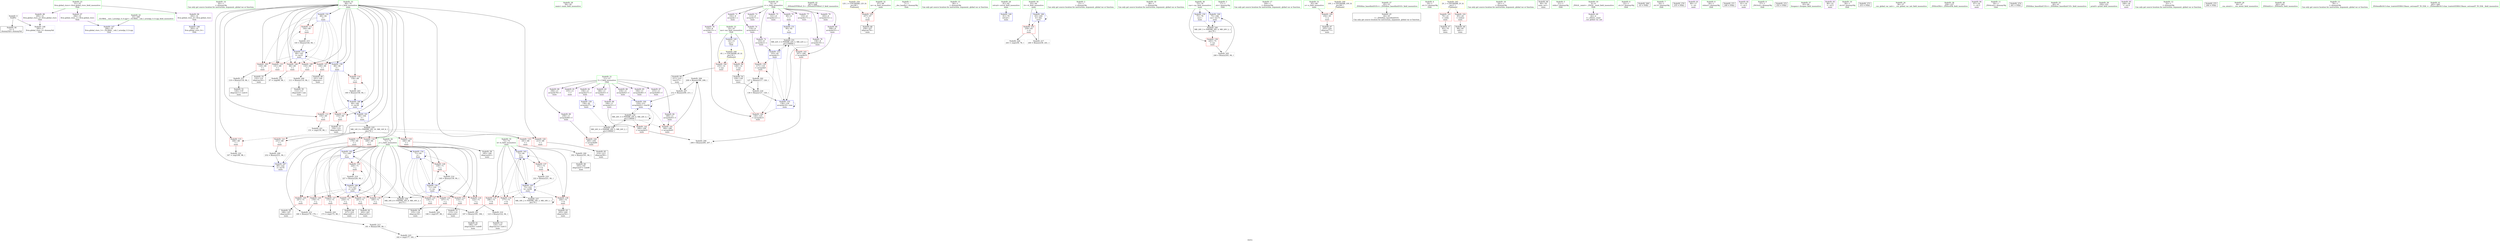 digraph "SVFG" {
	label="SVFG";

	Node0x56437b2df360 [shape=record,color=grey,label="{NodeID: 0\nNullPtr}"];
	Node0x56437b2df360 -> Node0x56437b2f7730[style=solid];
	Node0x56437b2df360 -> Node0x56437b2fed70[style=solid];
	Node0x56437b2f7bd0 [shape=record,color=purple,label="{NodeID: 97\n294\<--31\nllvm.global_ctors_1\<--llvm.global_ctors\nGlob }"];
	Node0x56437b2f7bd0 -> Node0x56437b2fec70[style=solid];
	Node0x56437b2de030 [shape=record,color=green,label="{NodeID: 14\n92\<--1\n\<--dummyObj\nCan only get source location for instruction, argument, global var or function.}"];
	Node0x56437b2f8790 [shape=record,color=red,label="{NodeID: 111\n144\<--69\n\<--i\nmain\n}"];
	Node0x56437b2f8790 -> Node0x56437b303cb0[style=solid];
	Node0x56437b2f68e0 [shape=record,color=green,label="{NodeID: 28\n58\<--59\nmain\<--main_field_insensitive\n}"];
	Node0x56437b303230 [shape=record,color=grey,label="{NodeID: 208\n209 = Binary(190, 208, )\n}"];
	Node0x56437b303230 -> Node0x56437b303130[style=solid];
	Node0x56437b2fda30 [shape=record,color=red,label="{NodeID: 125\n134\<--71\n\<--j\nmain\n}"];
	Node0x56437b2fda30 -> Node0x56437b2f9170[style=solid];
	Node0x56437b2f7530 [shape=record,color=green,label="{NodeID: 42\n267\<--268\n_ZNSolsEPFRSoS_E\<--_ZNSolsEPFRSoS_E_field_insensitive\n}"];
	Node0x56437b304730 [shape=record,color=grey,label="{NodeID: 222\n167 = cmp(166, 98, )\n}"];
	Node0x56437b2fe590 [shape=record,color=red,label="{NodeID: 139\n117\<--116\n\<--arrayidx9\nmain\n}"];
	Node0x56437b2fe590 -> Node0x56437b2fb9e0[style=solid];
	Node0x56437b2f9170 [shape=record,color=black,label="{NodeID: 56\n135\<--134\nidxprom18\<--\nmain\n}"];
	Node0x56437b30ea70 [shape=record,color=black,label="{NodeID: 236\nMR_16V_6 = PHI(MR_16V_8, MR_16V_2, )\npts\{72 \}\n}"];
	Node0x56437b30ea70 -> Node0x56437b2ff900[style=dashed];
	Node0x56437b2ff1b0 [shape=record,color=blue,label="{NodeID: 153\n103\<--92\narrayidx2\<--\nmain\n}"];
	Node0x56437b2ff1b0 -> Node0x56437b2fe590[style=dashed];
	Node0x56437b2ff1b0 -> Node0x56437b2fe660[style=dashed];
	Node0x56437b2ff1b0 -> Node0x56437b2ff350[style=dashed];
	Node0x56437b2ff1b0 -> Node0x56437b30d170[style=dashed];
	Node0x56437b2f9cd0 [shape=record,color=purple,label="{NodeID: 70\n90\<--8\n\<--c\nmain\n}"];
	Node0x56437b2f9cd0 -> Node0x56437b2ff010[style=solid];
	Node0x56437b312610 [shape=record,color=yellow,style=double,label="{NodeID: 250\n12V_1 = ENCHI(MR_12V_0)\npts\{68 \}\nFun[main]}"];
	Node0x56437b312610 -> Node0x56437b2f82b0[style=dashed];
	Node0x56437b2ffd10 [shape=record,color=blue,label="{NodeID: 167\n69\<--232\ni\<--inc70\nmain\n}"];
	Node0x56437b2ffd10 -> Node0x56437b30e570[style=dashed];
	Node0x56437b2fa830 [shape=record,color=purple,label="{NodeID: 84\n189\<--11\narrayidx45\<--f\nmain\n}"];
	Node0x56437b2fa830 -> Node0x56437b2fe730[style=solid];
	Node0x56437b2dcd90 [shape=record,color=green,label="{NodeID: 1\n7\<--1\n__dso_handle\<--dummyObj\nGlob }"];
	Node0x56437b2f7cd0 [shape=record,color=purple,label="{NodeID: 98\n295\<--31\nllvm.global_ctors_2\<--llvm.global_ctors\nGlob }"];
	Node0x56437b2f7cd0 -> Node0x56437b2fed70[style=solid];
	Node0x56437b2de100 [shape=record,color=green,label="{NodeID: 15\n94\<--1\n\<--dummyObj\nCan only get source location for instruction, argument, global var or function.}"];
	Node0x56437b2f8860 [shape=record,color=red,label="{NodeID: 112\n150\<--69\n\<--i\nmain\n}"];
	Node0x56437b2f8860 -> Node0x56437b3045b0[style=solid];
	Node0x56437b2f69b0 [shape=record,color=green,label="{NodeID: 29\n61\<--62\nretval\<--retval_field_insensitive\nmain\n}"];
	Node0x56437b2f69b0 -> Node0x56437b2fee70[style=solid];
	Node0x56437b3033b0 [shape=record,color=grey,label="{NodeID: 209\n232 = Binary(231, 94, )\n}"];
	Node0x56437b3033b0 -> Node0x56437b2ffd10[style=solid];
	Node0x56437b2fdb00 [shape=record,color=red,label="{NodeID: 126\n139\<--71\n\<--j\nmain\n}"];
	Node0x56437b2fdb00 -> Node0x56437b303b30[style=solid];
	Node0x56437b2f7630 [shape=record,color=green,label="{NodeID: 43\n33\<--289\n_GLOBAL__sub_I_ariselpy_0_0.cpp\<--_GLOBAL__sub_I_ariselpy_0_0.cpp_field_insensitive\n}"];
	Node0x56437b2f7630 -> Node0x56437b2fec70[style=solid];
	Node0x56437b3048b0 [shape=record,color=grey,label="{NodeID: 223\n97 = cmp(96, 98, )\n}"];
	Node0x56437b2fe660 [shape=record,color=red,label="{NodeID: 140\n126\<--125\n\<--arrayidx15\nmain\n}"];
	Node0x56437b2fe660 -> Node0x56437b2fb9e0[style=solid];
	Node0x56437b2f9240 [shape=record,color=black,label="{NodeID: 57\n154\<--153\nidxprom26\<--\nmain\n}"];
	Node0x56437b30ef70 [shape=record,color=black,label="{NodeID: 237\nMR_18V_2 = PHI(MR_18V_3, MR_18V_1, )\npts\{74 \}\n}"];
	Node0x56437b30ef70 -> Node0x56437b2ff9d0[style=dashed];
	Node0x56437b30ef70 -> Node0x56437b30ef70[style=dashed];
	Node0x56437b2ff280 [shape=record,color=blue,label="{NodeID: 154\n71\<--94\nj\<--\nmain\n}"];
	Node0x56437b2ff280 -> Node0x56437b2fd7c0[style=dashed];
	Node0x56437b2ff280 -> Node0x56437b2fd890[style=dashed];
	Node0x56437b2ff280 -> Node0x56437b2fd960[style=dashed];
	Node0x56437b2ff280 -> Node0x56437b2fda30[style=dashed];
	Node0x56437b2ff280 -> Node0x56437b2fdb00[style=dashed];
	Node0x56437b2ff280 -> Node0x56437b2ff280[style=dashed];
	Node0x56437b2ff280 -> Node0x56437b2ff420[style=dashed];
	Node0x56437b2ff280 -> Node0x56437b30ea70[style=dashed];
	Node0x56437b2f9da0 [shape=record,color=purple,label="{NodeID: 71\n102\<--8\narrayidx\<--c\nmain\n}"];
	Node0x56437b2ffde0 [shape=record,color=blue,label="{NodeID: 168\n63\<--240\ntt\<--dec\nmain\n}"];
	Node0x56437b2ffde0 -> Node0x56437b2f8110[style=dashed];
	Node0x56437b2ffde0 -> Node0x56437b2ffde0[style=dashed];
	Node0x56437b2fa900 [shape=record,color=purple,label="{NodeID: 85\n194\<--11\narrayidx48\<--f\nmain\n}"];
	Node0x56437b2de370 [shape=record,color=green,label="{NodeID: 2\n15\<--1\n\<--dummyObj\nCan only get source location for instruction, argument, global var or function.}"];
	Node0x56437b2f7dd0 [shape=record,color=red,label="{NodeID: 99\n128\<--14\n\<--mo\nmain\n}"];
	Node0x56437b2f7dd0 -> Node0x56437b2f8fd0[style=solid];
	Node0x56437b2deb10 [shape=record,color=green,label="{NodeID: 16\n98\<--1\n\<--dummyObj\nCan only get source location for instruction, argument, global var or function.}"];
	Node0x56437b2f8930 [shape=record,color=red,label="{NodeID: 113\n153\<--69\n\<--i\nmain\n}"];
	Node0x56437b2f8930 -> Node0x56437b2f9240[style=solid];
	Node0x56437b2f6a80 [shape=record,color=green,label="{NodeID: 30\n63\<--64\ntt\<--tt_field_insensitive\nmain\n}"];
	Node0x56437b2f6a80 -> Node0x56437b2f8110[style=solid];
	Node0x56437b2f6a80 -> Node0x56437b2ffde0[style=solid];
	Node0x56437b303530 [shape=record,color=grey,label="{NodeID: 210\n123 = Binary(122, 94, )\n}"];
	Node0x56437b303530 -> Node0x56437b2f8f00[style=solid];
	Node0x56437b2fdbd0 [shape=record,color=red,label="{NodeID: 127\n172\<--71\n\<--j\nmain\n}"];
	Node0x56437b2fdbd0 -> Node0x56437b304430[style=solid];
	Node0x56437b2f7730 [shape=record,color=black,label="{NodeID: 44\n2\<--3\ndummyVal\<--dummyVal\n}"];
	Node0x56437b304a30 [shape=record,color=grey,label="{NodeID: 224\n108 = cmp(107, 98, )\n}"];
	Node0x56437b2fe730 [shape=record,color=red,label="{NodeID: 141\n190\<--189\n\<--arrayidx45\nmain\n}"];
	Node0x56437b2fe730 -> Node0x56437b303230[style=solid];
	Node0x56437b2f9310 [shape=record,color=black,label="{NodeID: 58\n185\<--184\nidxprom42\<--\nmain\n}"];
	Node0x56437b30f470 [shape=record,color=black,label="{NodeID: 238\nMR_24V_4 = PHI(MR_24V_5, MR_24V_2, )\npts\{130000 \}\n}"];
	Node0x56437b30f470 -> Node0x56437b2fe9a0[style=dashed];
	Node0x56437b30f470 -> Node0x56437b30e070[style=dashed];
	Node0x56437b2ff350 [shape=record,color=blue,label="{NodeID: 155\n136\<--130\narrayidx19\<--rem\nmain\n}"];
	Node0x56437b2ff350 -> Node0x56437b2fe590[style=dashed];
	Node0x56437b2ff350 -> Node0x56437b2fe660[style=dashed];
	Node0x56437b2ff350 -> Node0x56437b2ff350[style=dashed];
	Node0x56437b2ff350 -> Node0x56437b30d170[style=dashed];
	Node0x56437b2f9e70 [shape=record,color=purple,label="{NodeID: 72\n103\<--8\narrayidx2\<--c\nmain\n}"];
	Node0x56437b2f9e70 -> Node0x56437b2ff1b0[style=solid];
	Node0x56437b2ffeb0 [shape=record,color=blue,label="{NodeID: 169\n75\<--246\ncas\<--inc73\nmain\n}"];
	Node0x56437b2ffeb0 -> Node0x56437b30fe70[style=dashed];
	Node0x56437b2fa9d0 [shape=record,color=purple,label="{NodeID: 86\n199\<--11\narrayidx51\<--f\nmain\n}"];
	Node0x56437b2fa9d0 -> Node0x56437b2fe800[style=solid];
	Node0x56437b2df220 [shape=record,color=green,label="{NodeID: 3\n17\<--1\n.str\<--dummyObj\nGlob }"];
	Node0x56437b2f7ea0 [shape=record,color=red,label="{NodeID: 100\n210\<--14\n\<--mo\nmain\n}"];
	Node0x56437b2f7ea0 -> Node0x56437b2f97f0[style=solid];
	Node0x56437b2debe0 [shape=record,color=green,label="{NodeID: 17\n164\<--1\n\<--dummyObj\nCan only get source location for instruction, argument, global var or function.}"];
	Node0x56437b2f8a00 [shape=record,color=red,label="{NodeID: 114\n159\<--69\n\<--i\nmain\n}"];
	Node0x56437b2f8a00 -> Node0x56437b2fbb60[style=solid];
	Node0x56437b2f6b50 [shape=record,color=green,label="{NodeID: 31\n65\<--66\nn\<--n_field_insensitive\nmain\n}"];
	Node0x56437b2f6b50 -> Node0x56437b2f81e0[style=solid];
	Node0x56437b3036b0 [shape=record,color=grey,label="{NodeID: 211\n119 = Binary(118, 94, )\n}"];
	Node0x56437b3036b0 -> Node0x56437b2f8e30[style=solid];
	Node0x56437b2fdca0 [shape=record,color=red,label="{NodeID: 128\n178\<--71\n\<--j\nmain\n}"];
	Node0x56437b2fdca0 -> Node0x56437b303830[style=solid];
	Node0x56437b2f7830 [shape=record,color=black,label="{NodeID: 45\n44\<--45\n\<--_ZNSt8ios_base4InitD1Ev\nCan only get source location for instruction, argument, global var or function.}"];
	Node0x56437b304bb0 [shape=record,color=grey,label="{NodeID: 225\n182 = cmp(177, 181, )\n}"];
	Node0x56437b2fe800 [shape=record,color=red,label="{NodeID: 142\n200\<--199\n\<--arrayidx51\nmain\n}"];
	Node0x56437b2fe800 -> Node0x56437b2fbfe0[style=solid];
	Node0x56437b2f93e0 [shape=record,color=black,label="{NodeID: 59\n188\<--187\nidxprom44\<--\nmain\n}"];
	Node0x56437b2ff420 [shape=record,color=blue,label="{NodeID: 156\n71\<--140\nj\<--inc\nmain\n}"];
	Node0x56437b2ff420 -> Node0x56437b2fd7c0[style=dashed];
	Node0x56437b2ff420 -> Node0x56437b2fd890[style=dashed];
	Node0x56437b2ff420 -> Node0x56437b2fd960[style=dashed];
	Node0x56437b2ff420 -> Node0x56437b2fda30[style=dashed];
	Node0x56437b2ff420 -> Node0x56437b2fdb00[style=dashed];
	Node0x56437b2ff420 -> Node0x56437b2ff280[style=dashed];
	Node0x56437b2ff420 -> Node0x56437b2ff420[style=dashed];
	Node0x56437b2ff420 -> Node0x56437b30ea70[style=dashed];
	Node0x56437b2f9f40 [shape=record,color=purple,label="{NodeID: 73\n113\<--8\narrayidx7\<--c\nmain\n}"];
	Node0x56437b2faaa0 [shape=record,color=purple,label="{NodeID: 87\n215\<--11\narrayidx60\<--f\nmain\n}"];
	Node0x56437b2df2b0 [shape=record,color=green,label="{NodeID: 4\n19\<--1\n.str.1\<--dummyObj\nGlob }"];
	Node0x56437b2f7f70 [shape=record,color=red,label="{NodeID: 101\n79\<--21\n\<--stdin\nmain\n}"];
	Node0x56437b2f7f70 -> Node0x56437b2f7a00[style=solid];
	Node0x56437b2decb0 [shape=record,color=green,label="{NodeID: 18\n241\<--1\n\<--dummyObj\nCan only get source location for instruction, argument, global var or function.}"];
	Node0x56437b2fd210 [shape=record,color=red,label="{NodeID: 115\n166\<--69\n\<--i\nmain\n}"];
	Node0x56437b2fd210 -> Node0x56437b304730[style=solid];
	Node0x56437b2f6c20 [shape=record,color=green,label="{NodeID: 32\n67\<--68\nm\<--m_field_insensitive\nmain\n}"];
	Node0x56437b2f6c20 -> Node0x56437b2f82b0[style=solid];
	Node0x56437b303830 [shape=record,color=grey,label="{NodeID: 212\n180 = Binary(178, 179, )\n}"];
	Node0x56437b303830 -> Node0x56437b3039b0[style=solid];
	Node0x56437b2fdd70 [shape=record,color=red,label="{NodeID: 129\n187\<--71\n\<--j\nmain\n}"];
	Node0x56437b2fdd70 -> Node0x56437b2f93e0[style=solid];
	Node0x56437b2f7930 [shape=record,color=black,label="{NodeID: 46\n60\<--78\nmain_ret\<--\nmain\n}"];
	Node0x56437b304d30 [shape=record,color=grey,label="{NodeID: 226\n243 = cmp(239, 78, )\n}"];
	Node0x56437b2fe8d0 [shape=record,color=red,label="{NodeID: 143\n207\<--206\n\<--arrayidx55\nmain\n}"];
	Node0x56437b2fe8d0 -> Node0x56437b2fbfe0[style=solid];
	Node0x56437b2f94b0 [shape=record,color=black,label="{NodeID: 60\n193\<--192\nidxprom47\<--sub46\nmain\n}"];
	Node0x56437b30fe70 [shape=record,color=black,label="{NodeID: 240\nMR_20V_3 = PHI(MR_20V_4, MR_20V_2, )\npts\{76 \}\n}"];
	Node0x56437b30fe70 -> Node0x56437b2fe4c0[style=dashed];
	Node0x56437b30fe70 -> Node0x56437b2ffeb0[style=dashed];
	Node0x56437b2ff4f0 [shape=record,color=blue,label="{NodeID: 157\n69\<--145\ni\<--inc21\nmain\n}"];
	Node0x56437b2ff4f0 -> Node0x56437b2f8380[style=dashed];
	Node0x56437b2ff4f0 -> Node0x56437b2f8450[style=dashed];
	Node0x56437b2ff4f0 -> Node0x56437b2f8520[style=dashed];
	Node0x56437b2ff4f0 -> Node0x56437b2f85f0[style=dashed];
	Node0x56437b2ff4f0 -> Node0x56437b2f86c0[style=dashed];
	Node0x56437b2ff4f0 -> Node0x56437b2f8790[style=dashed];
	Node0x56437b2ff4f0 -> Node0x56437b2ff4f0[style=dashed];
	Node0x56437b2ff4f0 -> Node0x56437b2ff5c0[style=dashed];
	Node0x56437b2fa010 [shape=record,color=purple,label="{NodeID: 74\n116\<--8\narrayidx9\<--c\nmain\n}"];
	Node0x56437b2fa010 -> Node0x56437b2fe590[style=solid];
	Node0x56437b2fab70 [shape=record,color=purple,label="{NodeID: 88\n218\<--11\narrayidx62\<--f\nmain\n}"];
	Node0x56437b2fab70 -> Node0x56437b2ffaa0[style=solid];
	Node0x56437b2de4f0 [shape=record,color=green,label="{NodeID: 5\n21\<--1\nstdin\<--dummyObj\nGlob }"];
	Node0x56437b2f8040 [shape=record,color=red,label="{NodeID: 102\n85\<--26\n\<--stdout\nmain\n}"];
	Node0x56437b2f8040 -> Node0x56437b2f8af0[style=solid];
	Node0x56437b2ded80 [shape=record,color=green,label="{NodeID: 19\n4\<--6\n_ZStL8__ioinit\<--_ZStL8__ioinit_field_insensitive\nGlob }"];
	Node0x56437b2ded80 -> Node0x56437b2f9c00[style=solid];
	Node0x56437b2fd2e0 [shape=record,color=red,label="{NodeID: 116\n169\<--69\n\<--i\nmain\n}"];
	Node0x56437b2fd2e0 -> Node0x56437b2ff900[style=solid];
	Node0x56437b2f6cf0 [shape=record,color=green,label="{NodeID: 33\n69\<--70\ni\<--i_field_insensitive\nmain\n}"];
	Node0x56437b2f6cf0 -> Node0x56437b2f8380[style=solid];
	Node0x56437b2f6cf0 -> Node0x56437b2f8450[style=solid];
	Node0x56437b2f6cf0 -> Node0x56437b2f8520[style=solid];
	Node0x56437b2f6cf0 -> Node0x56437b2f85f0[style=solid];
	Node0x56437b2f6cf0 -> Node0x56437b2f86c0[style=solid];
	Node0x56437b2f6cf0 -> Node0x56437b2f8790[style=solid];
	Node0x56437b2f6cf0 -> Node0x56437b2f8860[style=solid];
	Node0x56437b2f6cf0 -> Node0x56437b2f8930[style=solid];
	Node0x56437b2f6cf0 -> Node0x56437b2f8a00[style=solid];
	Node0x56437b2f6cf0 -> Node0x56437b2fd210[style=solid];
	Node0x56437b2f6cf0 -> Node0x56437b2fd2e0[style=solid];
	Node0x56437b2f6cf0 -> Node0x56437b2fd3b0[style=solid];
	Node0x56437b2f6cf0 -> Node0x56437b2fd480[style=solid];
	Node0x56437b2f6cf0 -> Node0x56437b2fd550[style=solid];
	Node0x56437b2f6cf0 -> Node0x56437b2fd620[style=solid];
	Node0x56437b2f6cf0 -> Node0x56437b2fd6f0[style=solid];
	Node0x56437b2f6cf0 -> Node0x56437b2ff0e0[style=solid];
	Node0x56437b2f6cf0 -> Node0x56437b2ff4f0[style=solid];
	Node0x56437b2f6cf0 -> Node0x56437b2ff5c0[style=solid];
	Node0x56437b2f6cf0 -> Node0x56437b2ff760[style=solid];
	Node0x56437b2f6cf0 -> Node0x56437b2ff830[style=solid];
	Node0x56437b2f6cf0 -> Node0x56437b2ffd10[style=solid];
	Node0x56437b3039b0 [shape=record,color=grey,label="{NodeID: 213\n181 = Binary(180, 94, )\n}"];
	Node0x56437b3039b0 -> Node0x56437b304bb0[style=solid];
	Node0x56437b2fde40 [shape=record,color=red,label="{NodeID: 130\n195\<--71\n\<--j\nmain\n}"];
	Node0x56437b2fde40 -> Node0x56437b2fb860[style=solid];
	Node0x56437b2f7a00 [shape=record,color=black,label="{NodeID: 47\n82\<--79\ncall\<--\nmain\n}"];
	Node0x56437b2fe9a0 [shape=record,color=red,label="{NodeID: 144\n260\<--259\n\<--arrayidx80\nmain\n}"];
	Node0x56437b2f9580 [shape=record,color=black,label="{NodeID: 61\n198\<--197\nidxprom50\<--sub49\nmain\n}"];
	Node0x56437b2ff5c0 [shape=record,color=blue,label="{NodeID: 158\n69\<--94\ni\<--\nmain\n}"];
	Node0x56437b2ff5c0 -> Node0x56437b2f8860[style=dashed];
	Node0x56437b2ff5c0 -> Node0x56437b2f8930[style=dashed];
	Node0x56437b2ff5c0 -> Node0x56437b2f8a00[style=dashed];
	Node0x56437b2ff5c0 -> Node0x56437b2ff760[style=dashed];
	Node0x56437b2ff5c0 -> Node0x56437b2ff830[style=dashed];
	Node0x56437b2fa0e0 [shape=record,color=purple,label="{NodeID: 75\n121\<--8\narrayidx12\<--c\nmain\n}"];
	Node0x56437b2fac40 [shape=record,color=purple,label="{NodeID: 89\n256\<--11\narrayidx78\<--f\nmain\n}"];
	Node0x56437b2de580 [shape=record,color=green,label="{NodeID: 6\n22\<--1\n.str.2\<--dummyObj\nGlob }"];
	Node0x56437b05a770 [shape=record,color=black,label="{NodeID: 269\n43 = PHI()\n}"];
	Node0x56437b2f8110 [shape=record,color=red,label="{NodeID: 103\n239\<--63\n\<--tt\nmain\n}"];
	Node0x56437b2f8110 -> Node0x56437b303fb0[style=solid];
	Node0x56437b2f8110 -> Node0x56437b304d30[style=solid];
	Node0x56437b2f62e0 [shape=record,color=green,label="{NodeID: 20\n8\<--10\nc\<--c_field_insensitive\nGlob }"];
	Node0x56437b2f62e0 -> Node0x56437b2f9cd0[style=solid];
	Node0x56437b2f62e0 -> Node0x56437b2f9da0[style=solid];
	Node0x56437b2f62e0 -> Node0x56437b2f9e70[style=solid];
	Node0x56437b2f62e0 -> Node0x56437b2f9f40[style=solid];
	Node0x56437b2f62e0 -> Node0x56437b2fa010[style=solid];
	Node0x56437b2f62e0 -> Node0x56437b2fa0e0[style=solid];
	Node0x56437b2f62e0 -> Node0x56437b2fa1b0[style=solid];
	Node0x56437b2f62e0 -> Node0x56437b2fa280[style=solid];
	Node0x56437b2f62e0 -> Node0x56437b2fa350[style=solid];
	Node0x56437b2f62e0 -> Node0x56437b2fa420[style=solid];
	Node0x56437b2f62e0 -> Node0x56437b2fa4f0[style=solid];
	Node0x56437b2fb6e0 [shape=record,color=grey,label="{NodeID: 200\n192 = Binary(191, 94, )\n}"];
	Node0x56437b2fb6e0 -> Node0x56437b2f94b0[style=solid];
	Node0x56437b2fd3b0 [shape=record,color=red,label="{NodeID: 117\n179\<--69\n\<--i\nmain\n}"];
	Node0x56437b2fd3b0 -> Node0x56437b303830[style=solid];
	Node0x56437b2f6dc0 [shape=record,color=green,label="{NodeID: 34\n71\<--72\nj\<--j_field_insensitive\nmain\n}"];
	Node0x56437b2f6dc0 -> Node0x56437b2fd7c0[style=solid];
	Node0x56437b2f6dc0 -> Node0x56437b2fd890[style=solid];
	Node0x56437b2f6dc0 -> Node0x56437b2fd960[style=solid];
	Node0x56437b2f6dc0 -> Node0x56437b2fda30[style=solid];
	Node0x56437b2f6dc0 -> Node0x56437b2fdb00[style=solid];
	Node0x56437b2f6dc0 -> Node0x56437b2fdbd0[style=solid];
	Node0x56437b2f6dc0 -> Node0x56437b2fdca0[style=solid];
	Node0x56437b2f6dc0 -> Node0x56437b2fdd70[style=solid];
	Node0x56437b2f6dc0 -> Node0x56437b2fde40[style=solid];
	Node0x56437b2f6dc0 -> Node0x56437b2fdf10[style=solid];
	Node0x56437b2f6dc0 -> Node0x56437b2fdfe0[style=solid];
	Node0x56437b2f6dc0 -> Node0x56437b2fe0b0[style=solid];
	Node0x56437b2f6dc0 -> Node0x56437b2ff280[style=solid];
	Node0x56437b2f6dc0 -> Node0x56437b2ff420[style=solid];
	Node0x56437b2f6dc0 -> Node0x56437b2ff900[style=solid];
	Node0x56437b2f6dc0 -> Node0x56437b2ffc40[style=solid];
	Node0x56437b303b30 [shape=record,color=grey,label="{NodeID: 214\n140 = Binary(139, 94, )\n}"];
	Node0x56437b303b30 -> Node0x56437b2ff420[style=solid];
	Node0x56437b2fdf10 [shape=record,color=red,label="{NodeID: 131\n201\<--71\n\<--j\nmain\n}"];
	Node0x56437b2fdf10 -> Node0x56437b2f9650[style=solid];
	Node0x56437b2f8af0 [shape=record,color=black,label="{NodeID: 48\n88\<--85\ncall1\<--\nmain\n}"];
	Node0x56437b2fea70 [shape=record,color=blue,label="{NodeID: 145\n14\<--15\nmo\<--\nGlob }"];
	Node0x56437b2fea70 -> Node0x56437b312290[style=dashed];
	Node0x56437b2f9650 [shape=record,color=black,label="{NodeID: 62\n202\<--201\nidxprom52\<--\nmain\n}"];
	Node0x56437b2ff690 [shape=record,color=blue,label="{NodeID: 159\n156\<--92\narrayidx27\<--\nmain\n}"];
	Node0x56437b2ff690 -> Node0x56437b2ff690[style=dashed];
	Node0x56437b2ff690 -> Node0x56437b30f470[style=dashed];
	Node0x56437b2fa1b0 [shape=record,color=purple,label="{NodeID: 76\n125\<--8\narrayidx15\<--c\nmain\n}"];
	Node0x56437b2fa1b0 -> Node0x56437b2fe660[style=solid];
	Node0x56437b2fad10 [shape=record,color=purple,label="{NodeID: 90\n259\<--11\narrayidx80\<--f\nmain\n}"];
	Node0x56437b2fad10 -> Node0x56437b2fe9a0[style=solid];
	Node0x56437b2de610 [shape=record,color=green,label="{NodeID: 7\n24\<--1\n.str.3\<--dummyObj\nGlob }"];
	Node0x56437b31ce30 [shape=record,color=black,label="{NodeID: 270\n235 = PHI()\n}"];
	Node0x56437b2f81e0 [shape=record,color=red,label="{NodeID: 104\n254\<--65\n\<--n\nmain\n}"];
	Node0x56437b2f81e0 -> Node0x56437b2f9a60[style=solid];
	Node0x56437b2f6370 [shape=record,color=green,label="{NodeID: 21\n11\<--13\nf\<--f_field_insensitive\nGlob }"];
	Node0x56437b2f6370 -> Node0x56437b2fa5c0[style=solid];
	Node0x56437b2f6370 -> Node0x56437b2fa690[style=solid];
	Node0x56437b2f6370 -> Node0x56437b2fa760[style=solid];
	Node0x56437b2f6370 -> Node0x56437b2fa830[style=solid];
	Node0x56437b2f6370 -> Node0x56437b2fa900[style=solid];
	Node0x56437b2f6370 -> Node0x56437b2fa9d0[style=solid];
	Node0x56437b2f6370 -> Node0x56437b2faaa0[style=solid];
	Node0x56437b2f6370 -> Node0x56437b2fab70[style=solid];
	Node0x56437b2f6370 -> Node0x56437b2fac40[style=solid];
	Node0x56437b2f6370 -> Node0x56437b2fad10[style=solid];
	Node0x56437b2fb860 [shape=record,color=grey,label="{NodeID: 201\n197 = Binary(195, 196, )\n}"];
	Node0x56437b2fb860 -> Node0x56437b2f9580[style=solid];
	Node0x56437b2fd480 [shape=record,color=red,label="{NodeID: 118\n184\<--69\n\<--i\nmain\n}"];
	Node0x56437b2fd480 -> Node0x56437b2f9310[style=solid];
	Node0x56437b2f6e90 [shape=record,color=green,label="{NodeID: 35\n73\<--74\nk\<--k_field_insensitive\nmain\n}"];
	Node0x56437b2f6e90 -> Node0x56437b2fe180[style=solid];
	Node0x56437b2f6e90 -> Node0x56437b2fe250[style=solid];
	Node0x56437b2f6e90 -> Node0x56437b2fe320[style=solid];
	Node0x56437b2f6e90 -> Node0x56437b2fe3f0[style=solid];
	Node0x56437b2f6e90 -> Node0x56437b2ff9d0[style=solid];
	Node0x56437b2f6e90 -> Node0x56437b2ffb70[style=solid];
	Node0x56437b303cb0 [shape=record,color=grey,label="{NodeID: 215\n145 = Binary(144, 94, )\n}"];
	Node0x56437b303cb0 -> Node0x56437b2ff4f0[style=solid];
	Node0x56437b2fdfe0 [shape=record,color=red,label="{NodeID: 132\n216\<--71\n\<--j\nmain\n}"];
	Node0x56437b2fdfe0 -> Node0x56437b2f9990[style=solid];
	Node0x56437b2f8bc0 [shape=record,color=black,label="{NodeID: 49\n101\<--100\nidxprom\<--\nmain\n}"];
	Node0x56437b2feb70 [shape=record,color=blue,label="{NodeID: 146\n293\<--32\nllvm.global_ctors_0\<--\nGlob }"];
	Node0x56437b2f9720 [shape=record,color=black,label="{NodeID: 63\n205\<--204\nidxprom54\<--\nmain\n}"];
	Node0x56437b2ff760 [shape=record,color=blue,label="{NodeID: 160\n69\<--160\ni\<--inc29\nmain\n}"];
	Node0x56437b2ff760 -> Node0x56437b2f8860[style=dashed];
	Node0x56437b2ff760 -> Node0x56437b2f8930[style=dashed];
	Node0x56437b2ff760 -> Node0x56437b2f8a00[style=dashed];
	Node0x56437b2ff760 -> Node0x56437b2ff760[style=dashed];
	Node0x56437b2ff760 -> Node0x56437b2ff830[style=dashed];
	Node0x56437b2fa280 [shape=record,color=purple,label="{NodeID: 77\n133\<--8\narrayidx17\<--c\nmain\n}"];
	Node0x56437b2fade0 [shape=record,color=purple,label="{NodeID: 91\n80\<--17\n\<--.str\nmain\n}"];
	Node0x56437b2df440 [shape=record,color=green,label="{NodeID: 8\n26\<--1\nstdout\<--dummyObj\nGlob }"];
	Node0x56437b31cf30 [shape=record,color=black,label="{NodeID: 271\n249 = PHI()\n}"];
	Node0x56437b2f82b0 [shape=record,color=red,label="{NodeID: 105\n257\<--67\n\<--m\nmain\n}"];
	Node0x56437b2f82b0 -> Node0x56437b2f9b30[style=solid];
	Node0x56437b2f6400 [shape=record,color=green,label="{NodeID: 22\n14\<--16\nmo\<--mo_field_insensitive\nGlob }"];
	Node0x56437b2f6400 -> Node0x56437b2f7dd0[style=solid];
	Node0x56437b2f6400 -> Node0x56437b2f7ea0[style=solid];
	Node0x56437b2f6400 -> Node0x56437b2fea70[style=solid];
	Node0x56437b2fb9e0 [shape=record,color=grey,label="{NodeID: 202\n127 = Binary(117, 126, )\n}"];
	Node0x56437b2fb9e0 -> Node0x56437b303e30[style=solid];
	Node0x56437b2fd550 [shape=record,color=red,label="{NodeID: 119\n191\<--69\n\<--i\nmain\n}"];
	Node0x56437b2fd550 -> Node0x56437b2fb6e0[style=solid];
	Node0x56437b2f6f60 [shape=record,color=green,label="{NodeID: 36\n75\<--76\ncas\<--cas_field_insensitive\nmain\n}"];
	Node0x56437b2f6f60 -> Node0x56437b2fe4c0[style=solid];
	Node0x56437b2f6f60 -> Node0x56437b2fef40[style=solid];
	Node0x56437b2f6f60 -> Node0x56437b2ffeb0[style=solid];
	Node0x56437b303e30 [shape=record,color=grey,label="{NodeID: 216\n130 = Binary(127, 129, )\n}"];
	Node0x56437b303e30 -> Node0x56437b2ff350[style=solid];
	Node0x56437b2fe0b0 [shape=record,color=red,label="{NodeID: 133\n226\<--71\n\<--j\nmain\n}"];
	Node0x56437b2fe0b0 -> Node0x56437b3042b0[style=solid];
	Node0x56437b2f8c90 [shape=record,color=black,label="{NodeID: 50\n112\<--111\nidxprom6\<--sub\nmain\n}"];
	Node0x56437b2fec70 [shape=record,color=blue,label="{NodeID: 147\n294\<--33\nllvm.global_ctors_1\<--_GLOBAL__sub_I_ariselpy_0_0.cpp\nGlob }"];
	Node0x56437b2f97f0 [shape=record,color=black,label="{NodeID: 64\n211\<--210\nconv57\<--\nmain\n}"];
	Node0x56437b2f97f0 -> Node0x56437b303130[style=solid];
	Node0x56437b2ff830 [shape=record,color=blue,label="{NodeID: 161\n69\<--164\ni\<--\nmain\n}"];
	Node0x56437b2ff830 -> Node0x56437b30e570[style=dashed];
	Node0x56437b2fa350 [shape=record,color=purple,label="{NodeID: 78\n136\<--8\narrayidx19\<--c\nmain\n}"];
	Node0x56437b2fa350 -> Node0x56437b2ff350[style=solid];
	Node0x56437b2faeb0 [shape=record,color=purple,label="{NodeID: 92\n81\<--19\n\<--.str.1\nmain\n}"];
	Node0x56437b2df510 [shape=record,color=green,label="{NodeID: 9\n27\<--1\n_ZSt3cin\<--dummyObj\nGlob }"];
	Node0x56437b31d030 [shape=record,color=black,label="{NodeID: 272\n252 = PHI()\n}"];
	Node0x56437b2f8380 [shape=record,color=red,label="{NodeID: 106\n96\<--69\n\<--i\nmain\n}"];
	Node0x56437b2f8380 -> Node0x56437b3048b0[style=solid];
	Node0x56437b2f64d0 [shape=record,color=green,label="{NodeID: 23\n31\<--35\nllvm.global_ctors\<--llvm.global_ctors_field_insensitive\nGlob }"];
	Node0x56437b2f64d0 -> Node0x56437b2f7ad0[style=solid];
	Node0x56437b2f64d0 -> Node0x56437b2f7bd0[style=solid];
	Node0x56437b2f64d0 -> Node0x56437b2f7cd0[style=solid];
	Node0x56437b2fbb60 [shape=record,color=grey,label="{NodeID: 203\n160 = Binary(159, 94, )\n}"];
	Node0x56437b2fbb60 -> Node0x56437b2ff760[style=solid];
	Node0x56437b2fd620 [shape=record,color=red,label="{NodeID: 120\n213\<--69\n\<--i\nmain\n}"];
	Node0x56437b2fd620 -> Node0x56437b2f98c0[style=solid];
	Node0x56437b2f7030 [shape=record,color=green,label="{NodeID: 37\n83\<--84\nfreopen\<--freopen_field_insensitive\n}"];
	Node0x56437b303fb0 [shape=record,color=grey,label="{NodeID: 217\n240 = Binary(239, 241, )\n}"];
	Node0x56437b303fb0 -> Node0x56437b2ffde0[style=solid];
	Node0x56437b2fe180 [shape=record,color=red,label="{NodeID: 134\n177\<--73\n\<--k\nmain\n}"];
	Node0x56437b2fe180 -> Node0x56437b304bb0[style=solid];
	Node0x56437b2f8d60 [shape=record,color=black,label="{NodeID: 51\n115\<--114\nidxprom8\<--\nmain\n}"];
	Node0x56437b30d170 [shape=record,color=black,label="{NodeID: 231\nMR_22V_3 = PHI(MR_22V_5, MR_22V_2, )\npts\{100000 \}\n}"];
	Node0x56437b30d170 -> Node0x56437b2fe8d0[style=dashed];
	Node0x56437b30d170 -> Node0x56437b2ff1b0[style=dashed];
	Node0x56437b2fed70 [shape=record,color=blue, style = dotted,label="{NodeID: 148\n295\<--3\nllvm.global_ctors_2\<--dummyVal\nGlob }"];
	Node0x56437b2f98c0 [shape=record,color=black,label="{NodeID: 65\n214\<--213\nidxprom59\<--\nmain\n}"];
	Node0x56437b311770 [shape=record,color=yellow,style=double,label="{NodeID: 245\n2V_1 = ENCHI(MR_2V_0)\npts\{1 \}\nFun[main]}"];
	Node0x56437b311770 -> Node0x56437b2f7f70[style=dashed];
	Node0x56437b311770 -> Node0x56437b2f8040[style=dashed];
	Node0x56437b2ff900 [shape=record,color=blue,label="{NodeID: 162\n71\<--169\nj\<--\nmain\n}"];
	Node0x56437b2ff900 -> Node0x56437b2fdbd0[style=dashed];
	Node0x56437b2ff900 -> Node0x56437b2fdca0[style=dashed];
	Node0x56437b2ff900 -> Node0x56437b2fdd70[style=dashed];
	Node0x56437b2ff900 -> Node0x56437b2fde40[style=dashed];
	Node0x56437b2ff900 -> Node0x56437b2fdf10[style=dashed];
	Node0x56437b2ff900 -> Node0x56437b2fdfe0[style=dashed];
	Node0x56437b2ff900 -> Node0x56437b2fe0b0[style=dashed];
	Node0x56437b2ff900 -> Node0x56437b2ffc40[style=dashed];
	Node0x56437b2ff900 -> Node0x56437b30ea70[style=dashed];
	Node0x56437b2fa420 [shape=record,color=purple,label="{NodeID: 79\n203\<--8\narrayidx53\<--c\nmain\n}"];
	Node0x56437b2faf80 [shape=record,color=purple,label="{NodeID: 93\n86\<--22\n\<--.str.2\nmain\n}"];
	Node0x56437b2df620 [shape=record,color=green,label="{NodeID: 10\n28\<--1\n.str.4\<--dummyObj\nGlob }"];
	Node0x56437b31d190 [shape=record,color=black,label="{NodeID: 273\n253 = PHI()\n}"];
	Node0x56437b2f8450 [shape=record,color=red,label="{NodeID: 107\n100\<--69\n\<--i\nmain\n}"];
	Node0x56437b2f8450 -> Node0x56437b2f8bc0[style=solid];
	Node0x56437b2f65a0 [shape=record,color=green,label="{NodeID: 24\n36\<--37\n__cxx_global_var_init\<--__cxx_global_var_init_field_insensitive\n}"];
	Node0x56437b2fbce0 [shape=record,color=grey,label="{NodeID: 204\n111 = Binary(110, 94, )\n}"];
	Node0x56437b2fbce0 -> Node0x56437b2f8c90[style=solid];
	Node0x56437b2fd6f0 [shape=record,color=red,label="{NodeID: 121\n231\<--69\n\<--i\nmain\n}"];
	Node0x56437b2fd6f0 -> Node0x56437b3033b0[style=solid];
	Node0x56437b2f7130 [shape=record,color=green,label="{NodeID: 38\n236\<--237\n_ZNSirsERi\<--_ZNSirsERi_field_insensitive\n}"];
	Node0x56437b304130 [shape=record,color=grey,label="{NodeID: 218\n222 = Binary(221, 94, )\n}"];
	Node0x56437b304130 -> Node0x56437b2ffb70[style=solid];
	Node0x56437b2fe250 [shape=record,color=red,label="{NodeID: 135\n196\<--73\n\<--k\nmain\n}"];
	Node0x56437b2fe250 -> Node0x56437b2fb860[style=solid];
	Node0x56437b2f8e30 [shape=record,color=black,label="{NodeID: 52\n120\<--119\nidxprom11\<--sub10\nmain\n}"];
	Node0x56437b2fee70 [shape=record,color=blue,label="{NodeID: 149\n61\<--78\nretval\<--\nmain\n}"];
	Node0x56437b2f9990 [shape=record,color=black,label="{NodeID: 66\n217\<--216\nidxprom61\<--\nmain\n}"];
	Node0x56437b312290 [shape=record,color=yellow,style=double,label="{NodeID: 246\n4V_1 = ENCHI(MR_4V_0)\npts\{16 \}\nFun[main]}"];
	Node0x56437b312290 -> Node0x56437b2f7dd0[style=dashed];
	Node0x56437b312290 -> Node0x56437b2f7ea0[style=dashed];
	Node0x56437b2ff9d0 [shape=record,color=blue,label="{NodeID: 163\n73\<--94\nk\<--\nmain\n}"];
	Node0x56437b2ff9d0 -> Node0x56437b2fe180[style=dashed];
	Node0x56437b2ff9d0 -> Node0x56437b2fe250[style=dashed];
	Node0x56437b2ff9d0 -> Node0x56437b2fe320[style=dashed];
	Node0x56437b2ff9d0 -> Node0x56437b2fe3f0[style=dashed];
	Node0x56437b2ff9d0 -> Node0x56437b2ff9d0[style=dashed];
	Node0x56437b2ff9d0 -> Node0x56437b2ffb70[style=dashed];
	Node0x56437b2ff9d0 -> Node0x56437b30ef70[style=dashed];
	Node0x56437b2fa4f0 [shape=record,color=purple,label="{NodeID: 80\n206\<--8\narrayidx55\<--c\nmain\n}"];
	Node0x56437b2fa4f0 -> Node0x56437b2fe8d0[style=solid];
	Node0x56437b2fb050 [shape=record,color=purple,label="{NodeID: 94\n87\<--24\n\<--.str.3\nmain\n}"];
	Node0x56437b2df6f0 [shape=record,color=green,label="{NodeID: 11\n30\<--1\n_ZSt4cout\<--dummyObj\nGlob }"];
	Node0x56437b31d260 [shape=record,color=black,label="{NodeID: 274\n261 = PHI()\n}"];
	Node0x56437b2f8520 [shape=record,color=red,label="{NodeID: 108\n110\<--69\n\<--i\nmain\n}"];
	Node0x56437b2f8520 -> Node0x56437b2fbce0[style=solid];
	Node0x56437b2f6670 [shape=record,color=green,label="{NodeID: 25\n40\<--41\n_ZNSt8ios_base4InitC1Ev\<--_ZNSt8ios_base4InitC1Ev_field_insensitive\n}"];
	Node0x56437b2fbe60 [shape=record,color=grey,label="{NodeID: 205\n246 = Binary(245, 94, )\n}"];
	Node0x56437b2fbe60 -> Node0x56437b2ffeb0[style=solid];
	Node0x56437b2fd7c0 [shape=record,color=red,label="{NodeID: 122\n107\<--71\n\<--j\nmain\n}"];
	Node0x56437b2fd7c0 -> Node0x56437b304a30[style=solid];
	Node0x56437b2f7230 [shape=record,color=green,label="{NodeID: 39\n250\<--251\nprintf\<--printf_field_insensitive\n}"];
	Node0x56437b3042b0 [shape=record,color=grey,label="{NodeID: 219\n227 = Binary(226, 94, )\n}"];
	Node0x56437b3042b0 -> Node0x56437b2ffc40[style=solid];
	Node0x56437b2fe320 [shape=record,color=red,label="{NodeID: 136\n204\<--73\n\<--k\nmain\n}"];
	Node0x56437b2fe320 -> Node0x56437b2f9720[style=solid];
	Node0x56437b2f8f00 [shape=record,color=black,label="{NodeID: 53\n124\<--123\nidxprom14\<--sub13\nmain\n}"];
	Node0x56437b2fef40 [shape=record,color=blue,label="{NodeID: 150\n75\<--78\ncas\<--\nmain\n}"];
	Node0x56437b2fef40 -> Node0x56437b30fe70[style=dashed];
	Node0x56437b2f9a60 [shape=record,color=black,label="{NodeID: 67\n255\<--254\nidxprom77\<--\nmain\n}"];
	Node0x56437b2ffaa0 [shape=record,color=blue,label="{NodeID: 164\n218\<--212\narrayidx62\<--rem58\nmain\n}"];
	Node0x56437b2ffaa0 -> Node0x56437b2fe730[style=dashed];
	Node0x56437b2ffaa0 -> Node0x56437b2fe800[style=dashed];
	Node0x56437b2ffaa0 -> Node0x56437b2ffaa0[style=dashed];
	Node0x56437b2ffaa0 -> Node0x56437b30e070[style=dashed];
	Node0x56437b2fa5c0 [shape=record,color=purple,label="{NodeID: 81\n155\<--11\n\<--f\nmain\n}"];
	Node0x56437b2fb120 [shape=record,color=purple,label="{NodeID: 95\n248\<--28\n\<--.str.4\nmain\n}"];
	Node0x56437b2df7c0 [shape=record,color=green,label="{NodeID: 12\n32\<--1\n\<--dummyObj\nCan only get source location for instruction, argument, global var or function.}"];
	Node0x56437b31d390 [shape=record,color=black,label="{NodeID: 275\n264 = PHI()\n}"];
	Node0x56437b2f85f0 [shape=record,color=red,label="{NodeID: 109\n118\<--69\n\<--i\nmain\n}"];
	Node0x56437b2f85f0 -> Node0x56437b3036b0[style=solid];
	Node0x56437b2f6740 [shape=record,color=green,label="{NodeID: 26\n46\<--47\n__cxa_atexit\<--__cxa_atexit_field_insensitive\n}"];
	Node0x56437b2fbfe0 [shape=record,color=grey,label="{NodeID: 206\n208 = Binary(200, 207, )\n}"];
	Node0x56437b2fbfe0 -> Node0x56437b303230[style=solid];
	Node0x56437b2fd890 [shape=record,color=red,label="{NodeID: 123\n114\<--71\n\<--j\nmain\n}"];
	Node0x56437b2fd890 -> Node0x56437b2f8d60[style=solid];
	Node0x56437b2f7330 [shape=record,color=green,label="{NodeID: 40\n262\<--263\n_ZNSolsEx\<--_ZNSolsEx_field_insensitive\n}"];
	Node0x56437b304430 [shape=record,color=grey,label="{NodeID: 220\n173 = cmp(172, 98, )\n}"];
	Node0x56437b2fe3f0 [shape=record,color=red,label="{NodeID: 137\n221\<--73\n\<--k\nmain\n}"];
	Node0x56437b2fe3f0 -> Node0x56437b304130[style=solid];
	Node0x56437b2f8fd0 [shape=record,color=black,label="{NodeID: 54\n129\<--128\nconv\<--\nmain\n}"];
	Node0x56437b2f8fd0 -> Node0x56437b303e30[style=solid];
	Node0x56437b30e070 [shape=record,color=black,label="{NodeID: 234\nMR_24V_5 = PHI(MR_24V_6, MR_24V_4, )\npts\{130000 \}\n}"];
	Node0x56437b30e070 -> Node0x56437b2fe730[style=dashed];
	Node0x56437b30e070 -> Node0x56437b2fe800[style=dashed];
	Node0x56437b30e070 -> Node0x56437b2ffaa0[style=dashed];
	Node0x56437b30e070 -> Node0x56437b30e070[style=dashed];
	Node0x56437b30e070 -> Node0x56437b30f470[style=dashed];
	Node0x56437b2ff010 [shape=record,color=blue,label="{NodeID: 151\n90\<--92\n\<--\nmain\n}"];
	Node0x56437b2ff010 -> Node0x56437b30d170[style=dashed];
	Node0x56437b2f9b30 [shape=record,color=black,label="{NodeID: 68\n258\<--257\nidxprom79\<--\nmain\n}"];
	Node0x56437b2ffb70 [shape=record,color=blue,label="{NodeID: 165\n73\<--222\nk\<--inc64\nmain\n}"];
	Node0x56437b2ffb70 -> Node0x56437b2fe180[style=dashed];
	Node0x56437b2ffb70 -> Node0x56437b2fe250[style=dashed];
	Node0x56437b2ffb70 -> Node0x56437b2fe320[style=dashed];
	Node0x56437b2ffb70 -> Node0x56437b2fe3f0[style=dashed];
	Node0x56437b2ffb70 -> Node0x56437b2ff9d0[style=dashed];
	Node0x56437b2ffb70 -> Node0x56437b2ffb70[style=dashed];
	Node0x56437b2ffb70 -> Node0x56437b30ef70[style=dashed];
	Node0x56437b2fa690 [shape=record,color=purple,label="{NodeID: 82\n156\<--11\narrayidx27\<--f\nmain\n}"];
	Node0x56437b2fa690 -> Node0x56437b2ff690[style=solid];
	Node0x56437b2f7ad0 [shape=record,color=purple,label="{NodeID: 96\n293\<--31\nllvm.global_ctors_0\<--llvm.global_ctors\nGlob }"];
	Node0x56437b2f7ad0 -> Node0x56437b2feb70[style=solid];
	Node0x56437b2ddf60 [shape=record,color=green,label="{NodeID: 13\n78\<--1\n\<--dummyObj\nCan only get source location for instruction, argument, global var or function.}"];
	Node0x56437b2f86c0 [shape=record,color=red,label="{NodeID: 110\n131\<--69\n\<--i\nmain\n}"];
	Node0x56437b2f86c0 -> Node0x56437b2f90a0[style=solid];
	Node0x56437b2f6810 [shape=record,color=green,label="{NodeID: 27\n45\<--51\n_ZNSt8ios_base4InitD1Ev\<--_ZNSt8ios_base4InitD1Ev_field_insensitive\n}"];
	Node0x56437b2f6810 -> Node0x56437b2f7830[style=solid];
	Node0x56437b303130 [shape=record,color=grey,label="{NodeID: 207\n212 = Binary(209, 211, )\n}"];
	Node0x56437b303130 -> Node0x56437b2ffaa0[style=solid];
	Node0x56437b2fd960 [shape=record,color=red,label="{NodeID: 124\n122\<--71\n\<--j\nmain\n}"];
	Node0x56437b2fd960 -> Node0x56437b303530[style=solid];
	Node0x56437b2f7430 [shape=record,color=green,label="{NodeID: 41\n265\<--266\n_ZSt4endlIcSt11char_traitsIcEERSt13basic_ostreamIT_T0_ES6_\<--_ZSt4endlIcSt11char_traitsIcEERSt13basic_ostreamIT_T0_ES6__field_insensitive\n}"];
	Node0x56437b3045b0 [shape=record,color=grey,label="{NodeID: 221\n151 = cmp(150, 98, )\n}"];
	Node0x56437b2fe4c0 [shape=record,color=red,label="{NodeID: 138\n245\<--75\n\<--cas\nmain\n}"];
	Node0x56437b2fe4c0 -> Node0x56437b2fbe60[style=solid];
	Node0x56437b2f90a0 [shape=record,color=black,label="{NodeID: 55\n132\<--131\nidxprom16\<--\nmain\n}"];
	Node0x56437b30e570 [shape=record,color=black,label="{NodeID: 235\nMR_14V_9 = PHI(MR_14V_10, MR_14V_8, )\npts\{70 \}\n}"];
	Node0x56437b30e570 -> Node0x56437b2fd210[style=dashed];
	Node0x56437b30e570 -> Node0x56437b2fd2e0[style=dashed];
	Node0x56437b30e570 -> Node0x56437b2fd3b0[style=dashed];
	Node0x56437b30e570 -> Node0x56437b2fd480[style=dashed];
	Node0x56437b30e570 -> Node0x56437b2fd550[style=dashed];
	Node0x56437b30e570 -> Node0x56437b2fd620[style=dashed];
	Node0x56437b30e570 -> Node0x56437b2fd6f0[style=dashed];
	Node0x56437b30e570 -> Node0x56437b2ffd10[style=dashed];
	Node0x56437b2ff0e0 [shape=record,color=blue,label="{NodeID: 152\n69\<--94\ni\<--\nmain\n}"];
	Node0x56437b2ff0e0 -> Node0x56437b2f8380[style=dashed];
	Node0x56437b2ff0e0 -> Node0x56437b2f8450[style=dashed];
	Node0x56437b2ff0e0 -> Node0x56437b2f8520[style=dashed];
	Node0x56437b2ff0e0 -> Node0x56437b2f85f0[style=dashed];
	Node0x56437b2ff0e0 -> Node0x56437b2f86c0[style=dashed];
	Node0x56437b2ff0e0 -> Node0x56437b2f8790[style=dashed];
	Node0x56437b2ff0e0 -> Node0x56437b2ff4f0[style=dashed];
	Node0x56437b2ff0e0 -> Node0x56437b2ff5c0[style=dashed];
	Node0x56437b2f9c00 [shape=record,color=purple,label="{NodeID: 69\n42\<--4\n\<--_ZStL8__ioinit\n__cxx_global_var_init\n}"];
	Node0x56437b312530 [shape=record,color=yellow,style=double,label="{NodeID: 249\n10V_1 = ENCHI(MR_10V_0)\npts\{66 \}\nFun[main]}"];
	Node0x56437b312530 -> Node0x56437b2f81e0[style=dashed];
	Node0x56437b2ffc40 [shape=record,color=blue,label="{NodeID: 166\n71\<--227\nj\<--inc67\nmain\n}"];
	Node0x56437b2ffc40 -> Node0x56437b2fdbd0[style=dashed];
	Node0x56437b2ffc40 -> Node0x56437b2fdca0[style=dashed];
	Node0x56437b2ffc40 -> Node0x56437b2fdd70[style=dashed];
	Node0x56437b2ffc40 -> Node0x56437b2fde40[style=dashed];
	Node0x56437b2ffc40 -> Node0x56437b2fdf10[style=dashed];
	Node0x56437b2ffc40 -> Node0x56437b2fdfe0[style=dashed];
	Node0x56437b2ffc40 -> Node0x56437b2fe0b0[style=dashed];
	Node0x56437b2ffc40 -> Node0x56437b2ffc40[style=dashed];
	Node0x56437b2ffc40 -> Node0x56437b30ea70[style=dashed];
	Node0x56437b2fa760 [shape=record,color=purple,label="{NodeID: 83\n186\<--11\narrayidx43\<--f\nmain\n}"];
}
